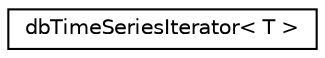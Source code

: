 digraph "Graphical Class Hierarchy"
{
 // INTERACTIVE_SVG=YES
 // LATEX_PDF_SIZE
  edge [fontname="Helvetica",fontsize="10",labelfontname="Helvetica",labelfontsize="10"];
  node [fontname="Helvetica",fontsize="10",shape=record];
  rankdir="LR";
  Node0 [label="dbTimeSeriesIterator\< T \>",height=0.2,width=0.4,color="black", fillcolor="white", style="filled",URL="$classdbTimeSeriesIterator.html",tooltip=" "];
}
